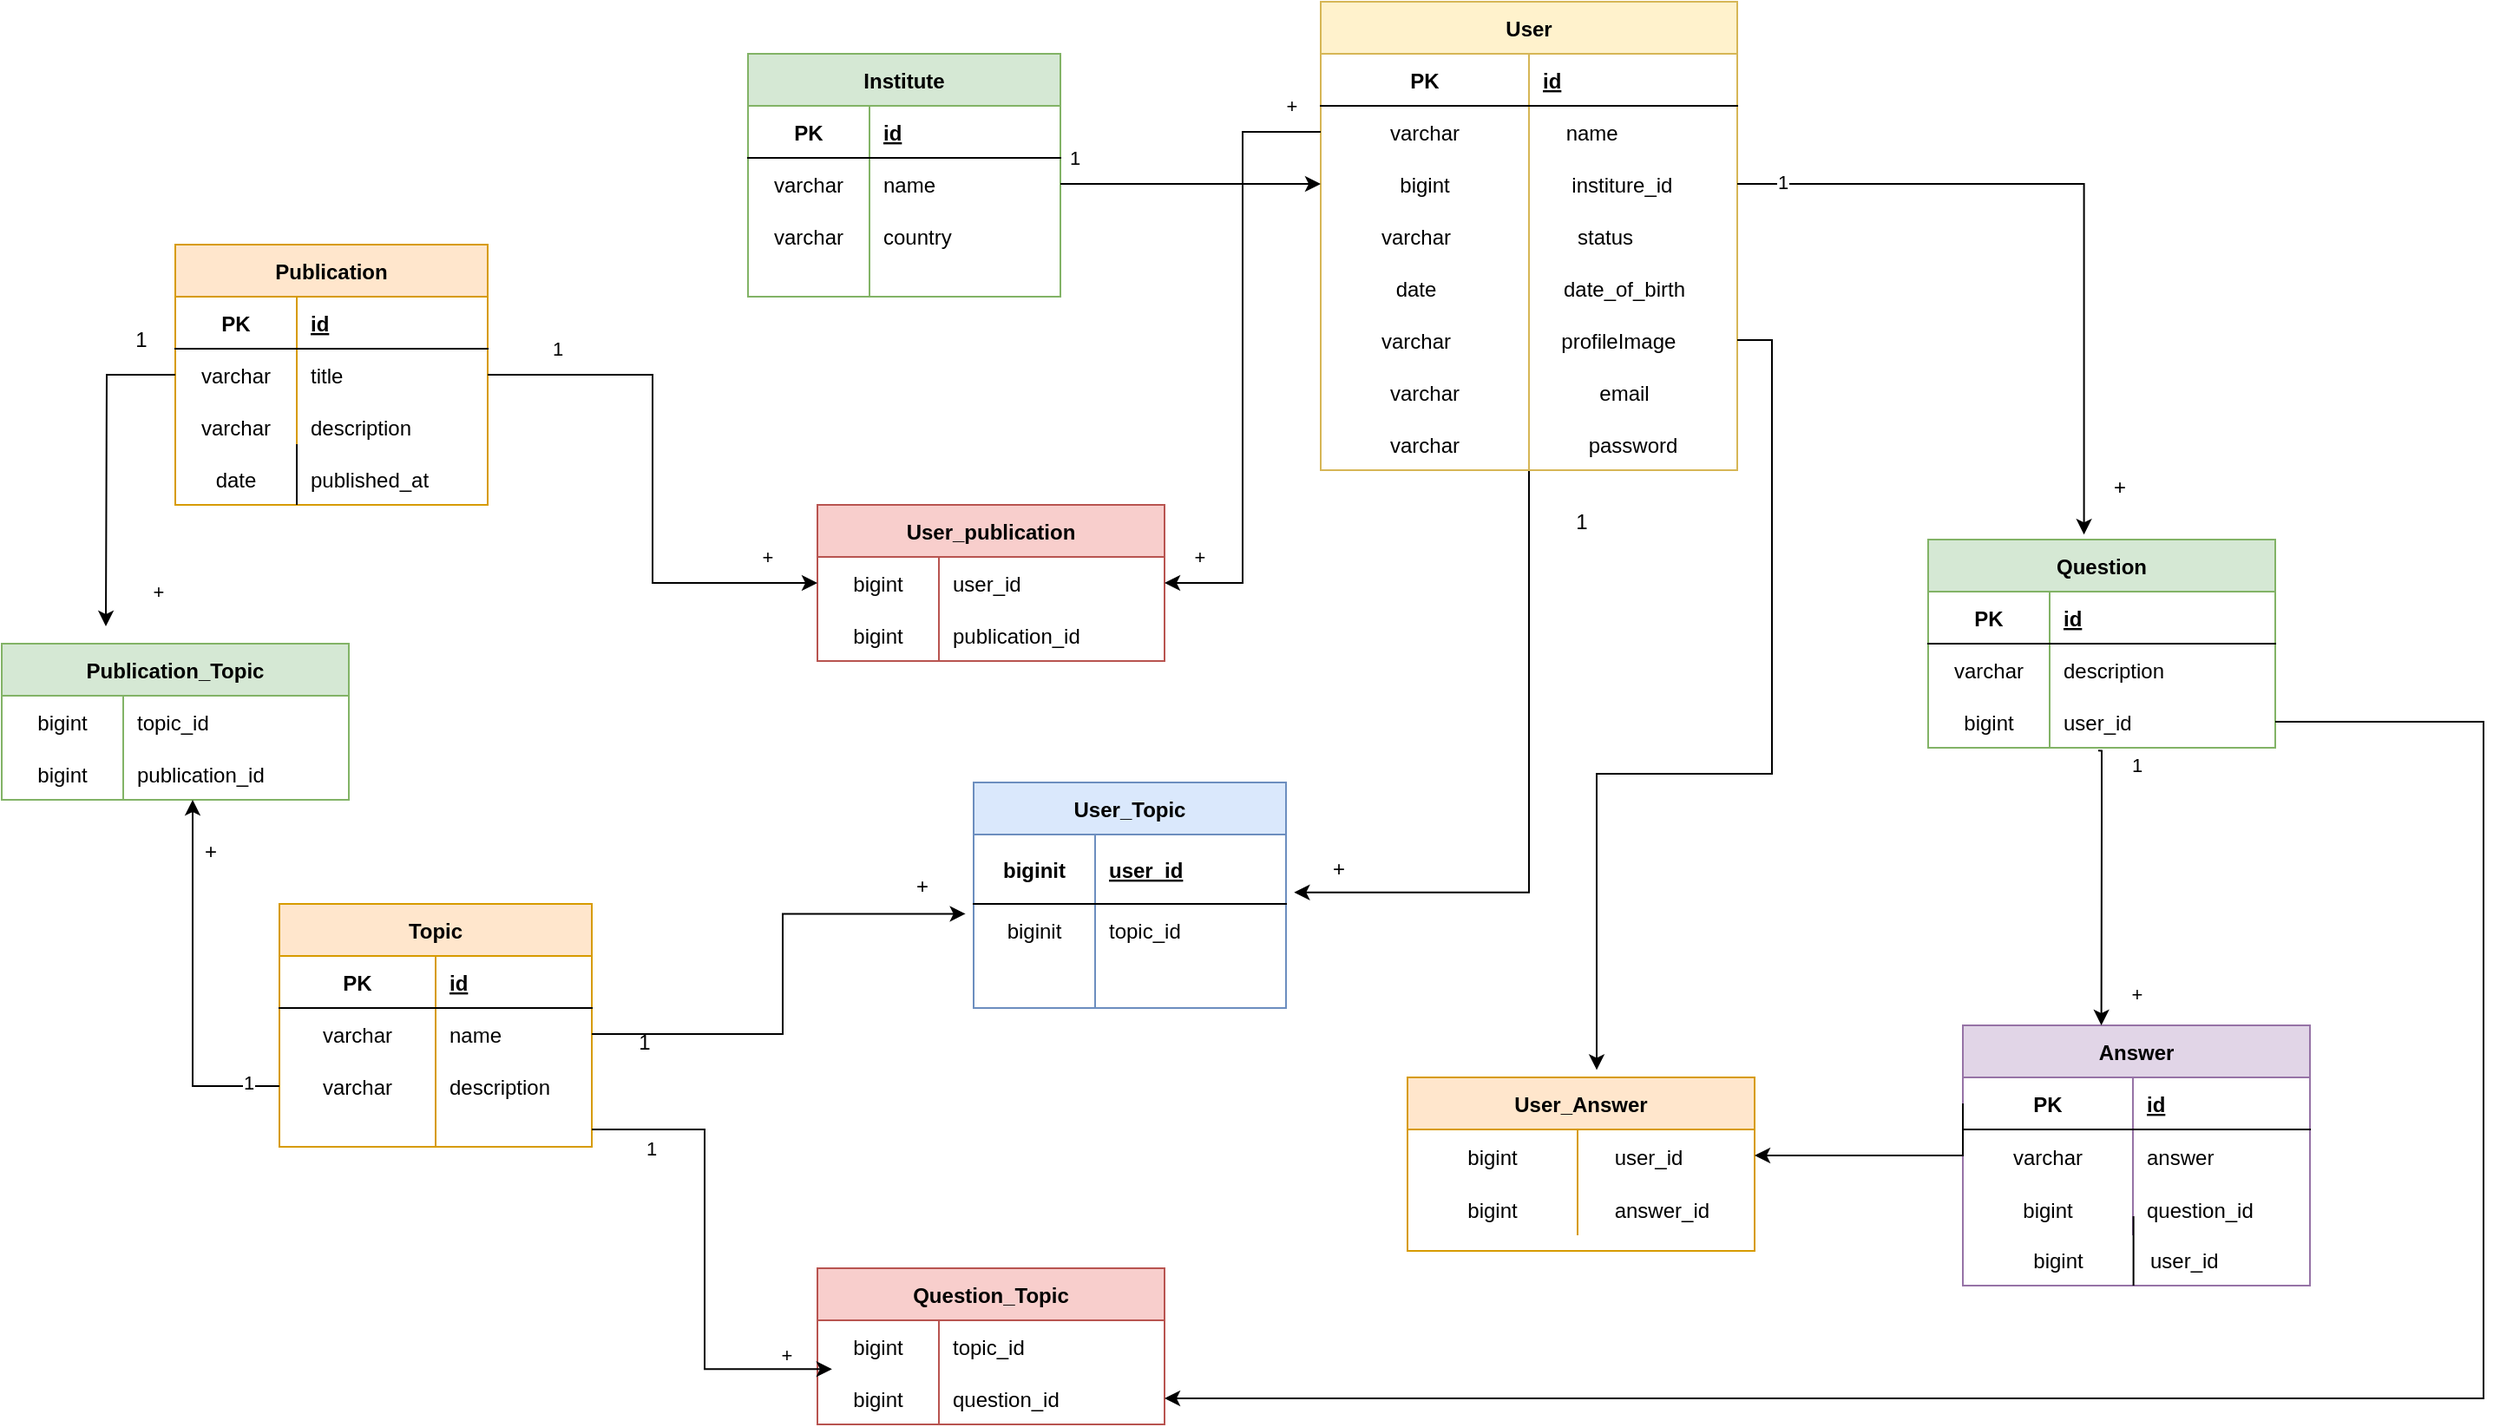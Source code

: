 <mxfile version="18.0.6" type="device"><diagram id="NTEDbijhVFuTEjHuNOdI" name="Page-1"><mxGraphModel dx="4611" dy="2208" grid="1" gridSize="10" guides="1" tooltips="1" connect="1" arrows="1" fold="1" page="1" pageScale="1" pageWidth="827" pageHeight="1169" math="0" shadow="0"><root><mxCell id="0"/><mxCell id="1" parent="0"/><mxCell id="lk_ZbCXiZOpK9rNxd8OQ-1" value="Institute" style="shape=table;startSize=30;container=1;collapsible=1;childLayout=tableLayout;fixedRows=1;rowLines=0;fontStyle=1;align=center;resizeLast=1;fillColor=#d5e8d4;strokeColor=#82b366;" parent="1" vertex="1"><mxGeometry x="94" y="142" width="180" height="140" as="geometry"/></mxCell><mxCell id="lk_ZbCXiZOpK9rNxd8OQ-2" value="" style="shape=tableRow;horizontal=0;startSize=0;swimlaneHead=0;swimlaneBody=0;fillColor=none;collapsible=0;dropTarget=0;points=[[0,0.5],[1,0.5]];portConstraint=eastwest;top=0;left=0;right=0;bottom=1;" parent="lk_ZbCXiZOpK9rNxd8OQ-1" vertex="1"><mxGeometry y="30" width="180" height="30" as="geometry"/></mxCell><mxCell id="lk_ZbCXiZOpK9rNxd8OQ-3" value="PK" style="shape=partialRectangle;connectable=0;fillColor=none;top=0;left=0;bottom=0;right=0;fontStyle=1;overflow=hidden;" parent="lk_ZbCXiZOpK9rNxd8OQ-2" vertex="1"><mxGeometry width="70" height="30" as="geometry"><mxRectangle width="70" height="30" as="alternateBounds"/></mxGeometry></mxCell><mxCell id="lk_ZbCXiZOpK9rNxd8OQ-4" value="id" style="shape=partialRectangle;connectable=0;fillColor=none;top=0;left=0;bottom=0;right=0;align=left;spacingLeft=6;fontStyle=5;overflow=hidden;" parent="lk_ZbCXiZOpK9rNxd8OQ-2" vertex="1"><mxGeometry x="70" width="110" height="30" as="geometry"><mxRectangle width="110" height="30" as="alternateBounds"/></mxGeometry></mxCell><mxCell id="lk_ZbCXiZOpK9rNxd8OQ-5" value="" style="shape=tableRow;horizontal=0;startSize=0;swimlaneHead=0;swimlaneBody=0;fillColor=none;collapsible=0;dropTarget=0;points=[[0,0.5],[1,0.5]];portConstraint=eastwest;top=0;left=0;right=0;bottom=0;" parent="lk_ZbCXiZOpK9rNxd8OQ-1" vertex="1"><mxGeometry y="60" width="180" height="30" as="geometry"/></mxCell><mxCell id="lk_ZbCXiZOpK9rNxd8OQ-6" value="varchar" style="shape=partialRectangle;connectable=0;fillColor=none;top=0;left=0;bottom=0;right=0;editable=1;overflow=hidden;" parent="lk_ZbCXiZOpK9rNxd8OQ-5" vertex="1"><mxGeometry width="70" height="30" as="geometry"><mxRectangle width="70" height="30" as="alternateBounds"/></mxGeometry></mxCell><mxCell id="lk_ZbCXiZOpK9rNxd8OQ-7" value="name    " style="shape=partialRectangle;connectable=0;fillColor=none;top=0;left=0;bottom=0;right=0;align=left;spacingLeft=6;overflow=hidden;" parent="lk_ZbCXiZOpK9rNxd8OQ-5" vertex="1"><mxGeometry x="70" width="110" height="30" as="geometry"><mxRectangle width="110" height="30" as="alternateBounds"/></mxGeometry></mxCell><mxCell id="lk_ZbCXiZOpK9rNxd8OQ-8" value="" style="shape=tableRow;horizontal=0;startSize=0;swimlaneHead=0;swimlaneBody=0;fillColor=none;collapsible=0;dropTarget=0;points=[[0,0.5],[1,0.5]];portConstraint=eastwest;top=0;left=0;right=0;bottom=0;" parent="lk_ZbCXiZOpK9rNxd8OQ-1" vertex="1"><mxGeometry y="90" width="180" height="30" as="geometry"/></mxCell><mxCell id="lk_ZbCXiZOpK9rNxd8OQ-9" value="varchar" style="shape=partialRectangle;connectable=0;fillColor=none;top=0;left=0;bottom=0;right=0;editable=1;overflow=hidden;" parent="lk_ZbCXiZOpK9rNxd8OQ-8" vertex="1"><mxGeometry width="70" height="30" as="geometry"><mxRectangle width="70" height="30" as="alternateBounds"/></mxGeometry></mxCell><mxCell id="lk_ZbCXiZOpK9rNxd8OQ-10" value="country" style="shape=partialRectangle;connectable=0;fillColor=none;top=0;left=0;bottom=0;right=0;align=left;spacingLeft=6;overflow=hidden;" parent="lk_ZbCXiZOpK9rNxd8OQ-8" vertex="1"><mxGeometry x="70" width="110" height="30" as="geometry"><mxRectangle width="110" height="30" as="alternateBounds"/></mxGeometry></mxCell><mxCell id="lk_ZbCXiZOpK9rNxd8OQ-11" value="" style="shape=tableRow;horizontal=0;startSize=0;swimlaneHead=0;swimlaneBody=0;fillColor=none;collapsible=0;dropTarget=0;points=[[0,0.5],[1,0.5]];portConstraint=eastwest;top=0;left=0;right=0;bottom=0;" parent="lk_ZbCXiZOpK9rNxd8OQ-1" vertex="1"><mxGeometry y="120" width="180" height="20" as="geometry"/></mxCell><mxCell id="lk_ZbCXiZOpK9rNxd8OQ-12" value="" style="shape=partialRectangle;connectable=0;fillColor=none;top=0;left=0;bottom=0;right=0;editable=1;overflow=hidden;" parent="lk_ZbCXiZOpK9rNxd8OQ-11" vertex="1"><mxGeometry width="70" height="20" as="geometry"><mxRectangle width="70" height="20" as="alternateBounds"/></mxGeometry></mxCell><mxCell id="lk_ZbCXiZOpK9rNxd8OQ-13" value="" style="shape=partialRectangle;connectable=0;fillColor=none;top=0;left=0;bottom=0;right=0;align=left;spacingLeft=6;overflow=hidden;" parent="lk_ZbCXiZOpK9rNxd8OQ-11" vertex="1"><mxGeometry x="70" width="110" height="20" as="geometry"><mxRectangle width="110" height="20" as="alternateBounds"/></mxGeometry></mxCell><mxCell id="lk_ZbCXiZOpK9rNxd8OQ-76" style="edgeStyle=orthogonalEdgeStyle;rounded=0;orthogonalLoop=1;jettySize=auto;html=1;exitX=0.5;exitY=1;exitDx=0;exitDy=0;entryX=1.026;entryY=0.834;entryDx=0;entryDy=0;entryPerimeter=0;" parent="1" source="lk_ZbCXiZOpK9rNxd8OQ-16" target="lk_ZbCXiZOpK9rNxd8OQ-62" edge="1"><mxGeometry relative="1" as="geometry"/></mxCell><mxCell id="lk_ZbCXiZOpK9rNxd8OQ-16" value="User" style="shape=table;startSize=30;container=1;collapsible=1;childLayout=tableLayout;fixedRows=1;rowLines=0;fontStyle=1;align=center;resizeLast=1;fillColor=#fff2cc;strokeColor=#d6b656;" parent="1" vertex="1"><mxGeometry x="424" y="112" width="240" height="270" as="geometry"/></mxCell><mxCell id="lk_ZbCXiZOpK9rNxd8OQ-17" value="" style="shape=tableRow;horizontal=0;startSize=0;swimlaneHead=0;swimlaneBody=0;fillColor=none;collapsible=0;dropTarget=0;points=[[0,0.5],[1,0.5]];portConstraint=eastwest;top=0;left=0;right=0;bottom=1;" parent="lk_ZbCXiZOpK9rNxd8OQ-16" vertex="1"><mxGeometry y="30" width="240" height="30" as="geometry"/></mxCell><mxCell id="lk_ZbCXiZOpK9rNxd8OQ-18" value="PK" style="shape=partialRectangle;connectable=0;fillColor=none;top=0;left=0;bottom=0;right=0;fontStyle=1;overflow=hidden;" parent="lk_ZbCXiZOpK9rNxd8OQ-17" vertex="1"><mxGeometry width="120" height="30" as="geometry"><mxRectangle width="120" height="30" as="alternateBounds"/></mxGeometry></mxCell><mxCell id="lk_ZbCXiZOpK9rNxd8OQ-19" value="id" style="shape=partialRectangle;connectable=0;fillColor=none;top=0;left=0;bottom=0;right=0;align=left;spacingLeft=6;fontStyle=5;overflow=hidden;" parent="lk_ZbCXiZOpK9rNxd8OQ-17" vertex="1"><mxGeometry x="120" width="120" height="30" as="geometry"><mxRectangle width="120" height="30" as="alternateBounds"/></mxGeometry></mxCell><mxCell id="lk_ZbCXiZOpK9rNxd8OQ-20" value="" style="shape=tableRow;horizontal=0;startSize=0;swimlaneHead=0;swimlaneBody=0;fillColor=none;collapsible=0;dropTarget=0;points=[[0,0.5],[1,0.5]];portConstraint=eastwest;top=0;left=0;right=0;bottom=0;" parent="lk_ZbCXiZOpK9rNxd8OQ-16" vertex="1"><mxGeometry y="60" width="240" height="30" as="geometry"/></mxCell><mxCell id="lk_ZbCXiZOpK9rNxd8OQ-21" value="varchar" style="shape=partialRectangle;connectable=0;fillColor=none;top=0;left=0;bottom=0;right=0;editable=1;overflow=hidden;" parent="lk_ZbCXiZOpK9rNxd8OQ-20" vertex="1"><mxGeometry width="120" height="30" as="geometry"><mxRectangle width="120" height="30" as="alternateBounds"/></mxGeometry></mxCell><mxCell id="lk_ZbCXiZOpK9rNxd8OQ-22" value="    name    " style="shape=partialRectangle;connectable=0;fillColor=none;top=0;left=0;bottom=0;right=0;align=left;spacingLeft=6;overflow=hidden;" parent="lk_ZbCXiZOpK9rNxd8OQ-20" vertex="1"><mxGeometry x="120" width="120" height="30" as="geometry"><mxRectangle width="120" height="30" as="alternateBounds"/></mxGeometry></mxCell><mxCell id="lk_ZbCXiZOpK9rNxd8OQ-23" value="" style="shape=tableRow;horizontal=0;startSize=0;swimlaneHead=0;swimlaneBody=0;fillColor=none;collapsible=0;dropTarget=0;points=[[0,0.5],[1,0.5]];portConstraint=eastwest;top=0;left=0;right=0;bottom=0;" parent="lk_ZbCXiZOpK9rNxd8OQ-16" vertex="1"><mxGeometry y="90" width="240" height="30" as="geometry"/></mxCell><mxCell id="lk_ZbCXiZOpK9rNxd8OQ-24" value="bigint" style="shape=partialRectangle;connectable=0;fillColor=none;top=0;left=0;bottom=0;right=0;editable=1;overflow=hidden;" parent="lk_ZbCXiZOpK9rNxd8OQ-23" vertex="1"><mxGeometry width="120" height="30" as="geometry"><mxRectangle width="120" height="30" as="alternateBounds"/></mxGeometry></mxCell><mxCell id="lk_ZbCXiZOpK9rNxd8OQ-25" value="     institure_id" style="shape=partialRectangle;connectable=0;fillColor=none;top=0;left=0;bottom=0;right=0;align=left;spacingLeft=6;overflow=hidden;" parent="lk_ZbCXiZOpK9rNxd8OQ-23" vertex="1"><mxGeometry x="120" width="120" height="30" as="geometry"><mxRectangle width="120" height="30" as="alternateBounds"/></mxGeometry></mxCell><mxCell id="lk_ZbCXiZOpK9rNxd8OQ-26" value="" style="shape=tableRow;horizontal=0;startSize=0;swimlaneHead=0;swimlaneBody=0;fillColor=none;collapsible=0;dropTarget=0;points=[[0,0.5],[1,0.5]];portConstraint=eastwest;top=0;left=0;right=0;bottom=0;" parent="lk_ZbCXiZOpK9rNxd8OQ-16" vertex="1"><mxGeometry y="120" width="240" height="150" as="geometry"/></mxCell><mxCell id="lk_ZbCXiZOpK9rNxd8OQ-27" value="" style="shape=partialRectangle;connectable=0;fillColor=none;top=0;left=0;bottom=0;right=0;editable=1;overflow=hidden;" parent="lk_ZbCXiZOpK9rNxd8OQ-26" vertex="1"><mxGeometry width="120" height="150" as="geometry"><mxRectangle width="120" height="150" as="alternateBounds"/></mxGeometry></mxCell><mxCell id="lk_ZbCXiZOpK9rNxd8OQ-28" value="" style="shape=partialRectangle;connectable=0;fillColor=none;top=0;left=0;bottom=0;right=0;align=left;spacingLeft=6;overflow=hidden;" parent="lk_ZbCXiZOpK9rNxd8OQ-26" vertex="1"><mxGeometry x="120" width="120" height="150" as="geometry"><mxRectangle width="120" height="150" as="alternateBounds"/></mxGeometry></mxCell><mxCell id="lk_ZbCXiZOpK9rNxd8OQ-42" value="Topic" style="shape=table;startSize=30;container=1;collapsible=1;childLayout=tableLayout;fixedRows=1;rowLines=0;fontStyle=1;align=center;resizeLast=1;fillColor=#ffe6cc;strokeColor=#d79b00;" parent="1" vertex="1"><mxGeometry x="-176" y="632" width="180" height="140" as="geometry"/></mxCell><mxCell id="lk_ZbCXiZOpK9rNxd8OQ-43" value="" style="shape=tableRow;horizontal=0;startSize=0;swimlaneHead=0;swimlaneBody=0;fillColor=none;collapsible=0;dropTarget=0;points=[[0,0.5],[1,0.5]];portConstraint=eastwest;top=0;left=0;right=0;bottom=1;" parent="lk_ZbCXiZOpK9rNxd8OQ-42" vertex="1"><mxGeometry y="30" width="180" height="30" as="geometry"/></mxCell><mxCell id="lk_ZbCXiZOpK9rNxd8OQ-44" value="PK" style="shape=partialRectangle;connectable=0;fillColor=none;top=0;left=0;bottom=0;right=0;fontStyle=1;overflow=hidden;" parent="lk_ZbCXiZOpK9rNxd8OQ-43" vertex="1"><mxGeometry width="90" height="30" as="geometry"><mxRectangle width="90" height="30" as="alternateBounds"/></mxGeometry></mxCell><mxCell id="lk_ZbCXiZOpK9rNxd8OQ-45" value="id" style="shape=partialRectangle;connectable=0;fillColor=none;top=0;left=0;bottom=0;right=0;align=left;spacingLeft=6;fontStyle=5;overflow=hidden;" parent="lk_ZbCXiZOpK9rNxd8OQ-43" vertex="1"><mxGeometry x="90" width="90" height="30" as="geometry"><mxRectangle width="90" height="30" as="alternateBounds"/></mxGeometry></mxCell><mxCell id="lk_ZbCXiZOpK9rNxd8OQ-46" value="" style="shape=tableRow;horizontal=0;startSize=0;swimlaneHead=0;swimlaneBody=0;fillColor=none;collapsible=0;dropTarget=0;points=[[0,0.5],[1,0.5]];portConstraint=eastwest;top=0;left=0;right=0;bottom=0;" parent="lk_ZbCXiZOpK9rNxd8OQ-42" vertex="1"><mxGeometry y="60" width="180" height="30" as="geometry"/></mxCell><mxCell id="lk_ZbCXiZOpK9rNxd8OQ-47" value="varchar" style="shape=partialRectangle;connectable=0;fillColor=none;top=0;left=0;bottom=0;right=0;editable=1;overflow=hidden;" parent="lk_ZbCXiZOpK9rNxd8OQ-46" vertex="1"><mxGeometry width="90" height="30" as="geometry"><mxRectangle width="90" height="30" as="alternateBounds"/></mxGeometry></mxCell><mxCell id="lk_ZbCXiZOpK9rNxd8OQ-48" value="name    " style="shape=partialRectangle;connectable=0;fillColor=none;top=0;left=0;bottom=0;right=0;align=left;spacingLeft=6;overflow=hidden;" parent="lk_ZbCXiZOpK9rNxd8OQ-46" vertex="1"><mxGeometry x="90" width="90" height="30" as="geometry"><mxRectangle width="90" height="30" as="alternateBounds"/></mxGeometry></mxCell><mxCell id="lk_ZbCXiZOpK9rNxd8OQ-49" value="" style="shape=tableRow;horizontal=0;startSize=0;swimlaneHead=0;swimlaneBody=0;fillColor=none;collapsible=0;dropTarget=0;points=[[0,0.5],[1,0.5]];portConstraint=eastwest;top=0;left=0;right=0;bottom=0;" parent="lk_ZbCXiZOpK9rNxd8OQ-42" vertex="1"><mxGeometry y="90" width="180" height="30" as="geometry"/></mxCell><mxCell id="lk_ZbCXiZOpK9rNxd8OQ-50" value="varchar" style="shape=partialRectangle;connectable=0;fillColor=none;top=0;left=0;bottom=0;right=0;editable=1;overflow=hidden;" parent="lk_ZbCXiZOpK9rNxd8OQ-49" vertex="1"><mxGeometry width="90" height="30" as="geometry"><mxRectangle width="90" height="30" as="alternateBounds"/></mxGeometry></mxCell><mxCell id="lk_ZbCXiZOpK9rNxd8OQ-51" value="description" style="shape=partialRectangle;connectable=0;fillColor=none;top=0;left=0;bottom=0;right=0;align=left;spacingLeft=6;overflow=hidden;" parent="lk_ZbCXiZOpK9rNxd8OQ-49" vertex="1"><mxGeometry x="90" width="90" height="30" as="geometry"><mxRectangle width="90" height="30" as="alternateBounds"/></mxGeometry></mxCell><mxCell id="lk_ZbCXiZOpK9rNxd8OQ-52" value="" style="shape=tableRow;horizontal=0;startSize=0;swimlaneHead=0;swimlaneBody=0;fillColor=none;collapsible=0;dropTarget=0;points=[[0,0.5],[1,0.5]];portConstraint=eastwest;top=0;left=0;right=0;bottom=0;" parent="lk_ZbCXiZOpK9rNxd8OQ-42" vertex="1"><mxGeometry y="120" width="180" height="20" as="geometry"/></mxCell><mxCell id="lk_ZbCXiZOpK9rNxd8OQ-53" value="" style="shape=partialRectangle;connectable=0;fillColor=none;top=0;left=0;bottom=0;right=0;editable=1;overflow=hidden;" parent="lk_ZbCXiZOpK9rNxd8OQ-52" vertex="1"><mxGeometry width="90" height="20" as="geometry"><mxRectangle width="90" height="20" as="alternateBounds"/></mxGeometry></mxCell><mxCell id="lk_ZbCXiZOpK9rNxd8OQ-54" value="" style="shape=partialRectangle;connectable=0;fillColor=none;top=0;left=0;bottom=0;right=0;align=left;spacingLeft=6;overflow=hidden;" parent="lk_ZbCXiZOpK9rNxd8OQ-52" vertex="1"><mxGeometry x="90" width="90" height="20" as="geometry"><mxRectangle width="90" height="20" as="alternateBounds"/></mxGeometry></mxCell><mxCell id="lk_ZbCXiZOpK9rNxd8OQ-56" value="status" style="shape=partialRectangle;connectable=0;fillColor=none;top=0;left=0;bottom=0;right=0;align=left;spacingLeft=6;overflow=hidden;" parent="1" vertex="1"><mxGeometry x="564" y="232" width="70" height="30" as="geometry"><mxRectangle width="140" height="30" as="alternateBounds"/></mxGeometry></mxCell><mxCell id="lk_ZbCXiZOpK9rNxd8OQ-57" style="edgeStyle=orthogonalEdgeStyle;rounded=0;orthogonalLoop=1;jettySize=auto;html=1;exitX=1;exitY=0.5;exitDx=0;exitDy=0;entryX=0;entryY=0.5;entryDx=0;entryDy=0;" parent="1" source="lk_ZbCXiZOpK9rNxd8OQ-5" target="lk_ZbCXiZOpK9rNxd8OQ-23" edge="1"><mxGeometry relative="1" as="geometry"/></mxCell><mxCell id="lk_ZbCXiZOpK9rNxd8OQ-59" value="1" style="edgeLabel;html=1;align=center;verticalAlign=middle;resizable=0;points=[];" parent="lk_ZbCXiZOpK9rNxd8OQ-57" vertex="1" connectable="0"><mxGeometry x="-0.896" relative="1" as="geometry"><mxPoint y="-15" as="offset"/></mxGeometry></mxCell><mxCell id="lk_ZbCXiZOpK9rNxd8OQ-60" value="+" style="edgeLabel;html=1;align=center;verticalAlign=middle;resizable=0;points=[];" parent="lk_ZbCXiZOpK9rNxd8OQ-57" vertex="1" connectable="0"><mxGeometry x="0.767" relative="1" as="geometry"><mxPoint y="-45" as="offset"/></mxGeometry></mxCell><mxCell id="lk_ZbCXiZOpK9rNxd8OQ-61" value="User_Topic" style="shape=table;startSize=30;container=1;collapsible=1;childLayout=tableLayout;fixedRows=1;rowLines=0;fontStyle=1;align=center;resizeLast=1;fillColor=#dae8fc;strokeColor=#6c8ebf;" parent="1" vertex="1"><mxGeometry x="224" y="562" width="180" height="130" as="geometry"/></mxCell><mxCell id="lk_ZbCXiZOpK9rNxd8OQ-62" value="" style="shape=tableRow;horizontal=0;startSize=0;swimlaneHead=0;swimlaneBody=0;fillColor=none;collapsible=0;dropTarget=0;points=[[0,0.5],[1,0.5]];portConstraint=eastwest;top=0;left=0;right=0;bottom=1;" parent="lk_ZbCXiZOpK9rNxd8OQ-61" vertex="1"><mxGeometry y="30" width="180" height="40" as="geometry"/></mxCell><mxCell id="lk_ZbCXiZOpK9rNxd8OQ-63" value="biginit" style="shape=partialRectangle;connectable=0;fillColor=none;top=0;left=0;bottom=0;right=0;fontStyle=1;overflow=hidden;" parent="lk_ZbCXiZOpK9rNxd8OQ-62" vertex="1"><mxGeometry width="70" height="40" as="geometry"><mxRectangle width="70" height="40" as="alternateBounds"/></mxGeometry></mxCell><mxCell id="lk_ZbCXiZOpK9rNxd8OQ-64" value="user_id" style="shape=partialRectangle;connectable=0;fillColor=none;top=0;left=0;bottom=0;right=0;align=left;spacingLeft=6;fontStyle=5;overflow=hidden;" parent="lk_ZbCXiZOpK9rNxd8OQ-62" vertex="1"><mxGeometry x="70" width="110" height="40" as="geometry"><mxRectangle width="110" height="40" as="alternateBounds"/></mxGeometry></mxCell><mxCell id="lk_ZbCXiZOpK9rNxd8OQ-65" value="" style="shape=tableRow;horizontal=0;startSize=0;swimlaneHead=0;swimlaneBody=0;fillColor=none;collapsible=0;dropTarget=0;points=[[0,0.5],[1,0.5]];portConstraint=eastwest;top=0;left=0;right=0;bottom=0;" parent="lk_ZbCXiZOpK9rNxd8OQ-61" vertex="1"><mxGeometry y="70" width="180" height="30" as="geometry"/></mxCell><mxCell id="lk_ZbCXiZOpK9rNxd8OQ-66" value="biginit" style="shape=partialRectangle;connectable=0;fillColor=none;top=0;left=0;bottom=0;right=0;editable=1;overflow=hidden;" parent="lk_ZbCXiZOpK9rNxd8OQ-65" vertex="1"><mxGeometry width="70" height="30" as="geometry"><mxRectangle width="70" height="30" as="alternateBounds"/></mxGeometry></mxCell><mxCell id="lk_ZbCXiZOpK9rNxd8OQ-67" value="topic_id" style="shape=partialRectangle;connectable=0;fillColor=none;top=0;left=0;bottom=0;right=0;align=left;spacingLeft=6;overflow=hidden;" parent="lk_ZbCXiZOpK9rNxd8OQ-65" vertex="1"><mxGeometry x="70" width="110" height="30" as="geometry"><mxRectangle width="110" height="30" as="alternateBounds"/></mxGeometry></mxCell><mxCell id="lk_ZbCXiZOpK9rNxd8OQ-68" value="" style="shape=tableRow;horizontal=0;startSize=0;swimlaneHead=0;swimlaneBody=0;fillColor=none;collapsible=0;dropTarget=0;points=[[0,0.5],[1,0.5]];portConstraint=eastwest;top=0;left=0;right=0;bottom=0;" parent="lk_ZbCXiZOpK9rNxd8OQ-61" vertex="1"><mxGeometry y="100" width="180" height="30" as="geometry"/></mxCell><mxCell id="lk_ZbCXiZOpK9rNxd8OQ-69" value="" style="shape=partialRectangle;connectable=0;fillColor=none;top=0;left=0;bottom=0;right=0;editable=1;overflow=hidden;" parent="lk_ZbCXiZOpK9rNxd8OQ-68" vertex="1"><mxGeometry width="70" height="30" as="geometry"><mxRectangle width="70" height="30" as="alternateBounds"/></mxGeometry></mxCell><mxCell id="lk_ZbCXiZOpK9rNxd8OQ-70" value="" style="shape=partialRectangle;connectable=0;fillColor=none;top=0;left=0;bottom=0;right=0;align=left;spacingLeft=6;overflow=hidden;" parent="lk_ZbCXiZOpK9rNxd8OQ-68" vertex="1"><mxGeometry x="70" width="110" height="30" as="geometry"><mxRectangle width="110" height="30" as="alternateBounds"/></mxGeometry></mxCell><mxCell id="lk_ZbCXiZOpK9rNxd8OQ-79" style="edgeStyle=orthogonalEdgeStyle;rounded=0;orthogonalLoop=1;jettySize=auto;html=1;exitX=1;exitY=0.5;exitDx=0;exitDy=0;entryX=-0.026;entryY=0.191;entryDx=0;entryDy=0;entryPerimeter=0;" parent="1" source="lk_ZbCXiZOpK9rNxd8OQ-46" target="lk_ZbCXiZOpK9rNxd8OQ-65" edge="1"><mxGeometry relative="1" as="geometry"/></mxCell><mxCell id="lk_ZbCXiZOpK9rNxd8OQ-81" value="varchar" style="shape=partialRectangle;connectable=0;fillColor=none;top=0;left=0;bottom=0;right=0;editable=1;overflow=hidden;" parent="1" vertex="1"><mxGeometry x="424" y="232" width="110" height="30" as="geometry"><mxRectangle width="110" height="30" as="alternateBounds"/></mxGeometry></mxCell><mxCell id="lk_ZbCXiZOpK9rNxd8OQ-83" value="date" style="shape=partialRectangle;connectable=0;fillColor=none;top=0;left=0;bottom=0;right=0;editable=1;overflow=hidden;" parent="1" vertex="1"><mxGeometry x="424" y="262" width="110" height="30" as="geometry"><mxRectangle width="110" height="30" as="alternateBounds"/></mxGeometry></mxCell><mxCell id="lk_ZbCXiZOpK9rNxd8OQ-84" value="date_of_birth" style="shape=partialRectangle;connectable=0;fillColor=none;top=0;left=0;bottom=0;right=0;editable=1;overflow=hidden;" parent="1" vertex="1"><mxGeometry x="544" y="262" width="110" height="30" as="geometry"><mxRectangle width="110" height="30" as="alternateBounds"/></mxGeometry></mxCell><mxCell id="lk_ZbCXiZOpK9rNxd8OQ-85" value="varchar" style="shape=partialRectangle;connectable=0;fillColor=none;top=0;left=0;bottom=0;right=0;editable=1;overflow=hidden;" parent="1" vertex="1"><mxGeometry x="424" y="292" width="110" height="30" as="geometry"><mxRectangle width="110" height="30" as="alternateBounds"/></mxGeometry></mxCell><mxCell id="lk_ZbCXiZOpK9rNxd8OQ-86" value="    profileImage" style="shape=partialRectangle;connectable=0;fillColor=none;top=0;left=0;bottom=0;right=0;editable=1;overflow=hidden;" parent="1" vertex="1"><mxGeometry x="534" y="292" width="110" height="30" as="geometry"><mxRectangle width="110" height="30" as="alternateBounds"/></mxGeometry></mxCell><mxCell id="lk_ZbCXiZOpK9rNxd8OQ-87" value="varchar" style="shape=partialRectangle;connectable=0;fillColor=none;top=0;left=0;bottom=0;right=0;editable=1;overflow=hidden;" parent="1" vertex="1"><mxGeometry x="424" y="322" width="120" height="30" as="geometry"><mxRectangle width="110" height="30" as="alternateBounds"/></mxGeometry></mxCell><mxCell id="lk_ZbCXiZOpK9rNxd8OQ-88" value="email" style="shape=partialRectangle;connectable=0;fillColor=none;top=0;left=0;bottom=0;right=0;editable=1;overflow=hidden;" parent="1" vertex="1"><mxGeometry x="539" y="322" width="120" height="30" as="geometry"><mxRectangle width="110" height="30" as="alternateBounds"/></mxGeometry></mxCell><mxCell id="lk_ZbCXiZOpK9rNxd8OQ-89" value="varchar" style="shape=partialRectangle;connectable=0;fillColor=none;top=0;left=0;bottom=0;right=0;editable=1;overflow=hidden;" parent="1" vertex="1"><mxGeometry x="424" y="352" width="120" height="30" as="geometry"><mxRectangle width="110" height="30" as="alternateBounds"/></mxGeometry></mxCell><mxCell id="lk_ZbCXiZOpK9rNxd8OQ-90" value="password" style="shape=partialRectangle;connectable=0;fillColor=none;top=0;left=0;bottom=0;right=0;editable=1;overflow=hidden;" parent="1" vertex="1"><mxGeometry x="544" y="352" width="120" height="30" as="geometry"><mxRectangle width="110" height="30" as="alternateBounds"/></mxGeometry></mxCell><mxCell id="lk_ZbCXiZOpK9rNxd8OQ-91" value="Question" style="shape=table;startSize=30;container=1;collapsible=1;childLayout=tableLayout;fixedRows=1;rowLines=0;fontStyle=1;align=center;resizeLast=1;fillColor=#d5e8d4;strokeColor=#82b366;" parent="1" vertex="1"><mxGeometry x="774" y="422" width="200" height="120" as="geometry"/></mxCell><mxCell id="lk_ZbCXiZOpK9rNxd8OQ-92" value="" style="shape=tableRow;horizontal=0;startSize=0;swimlaneHead=0;swimlaneBody=0;fillColor=none;collapsible=0;dropTarget=0;points=[[0,0.5],[1,0.5]];portConstraint=eastwest;top=0;left=0;right=0;bottom=1;" parent="lk_ZbCXiZOpK9rNxd8OQ-91" vertex="1"><mxGeometry y="30" width="200" height="30" as="geometry"/></mxCell><mxCell id="lk_ZbCXiZOpK9rNxd8OQ-93" value="PK" style="shape=partialRectangle;connectable=0;fillColor=none;top=0;left=0;bottom=0;right=0;fontStyle=1;overflow=hidden;" parent="lk_ZbCXiZOpK9rNxd8OQ-92" vertex="1"><mxGeometry width="70" height="30" as="geometry"><mxRectangle width="70" height="30" as="alternateBounds"/></mxGeometry></mxCell><mxCell id="lk_ZbCXiZOpK9rNxd8OQ-94" value="id" style="shape=partialRectangle;connectable=0;fillColor=none;top=0;left=0;bottom=0;right=0;align=left;spacingLeft=6;fontStyle=5;overflow=hidden;" parent="lk_ZbCXiZOpK9rNxd8OQ-92" vertex="1"><mxGeometry x="70" width="130" height="30" as="geometry"><mxRectangle width="130" height="30" as="alternateBounds"/></mxGeometry></mxCell><mxCell id="lk_ZbCXiZOpK9rNxd8OQ-95" value="" style="shape=tableRow;horizontal=0;startSize=0;swimlaneHead=0;swimlaneBody=0;fillColor=none;collapsible=0;dropTarget=0;points=[[0,0.5],[1,0.5]];portConstraint=eastwest;top=0;left=0;right=0;bottom=0;" parent="lk_ZbCXiZOpK9rNxd8OQ-91" vertex="1"><mxGeometry y="60" width="200" height="30" as="geometry"/></mxCell><mxCell id="lk_ZbCXiZOpK9rNxd8OQ-96" value="varchar" style="shape=partialRectangle;connectable=0;fillColor=none;top=0;left=0;bottom=0;right=0;editable=1;overflow=hidden;" parent="lk_ZbCXiZOpK9rNxd8OQ-95" vertex="1"><mxGeometry width="70" height="30" as="geometry"><mxRectangle width="70" height="30" as="alternateBounds"/></mxGeometry></mxCell><mxCell id="lk_ZbCXiZOpK9rNxd8OQ-97" value="description" style="shape=partialRectangle;connectable=0;fillColor=none;top=0;left=0;bottom=0;right=0;align=left;spacingLeft=6;overflow=hidden;" parent="lk_ZbCXiZOpK9rNxd8OQ-95" vertex="1"><mxGeometry x="70" width="130" height="30" as="geometry"><mxRectangle width="130" height="30" as="alternateBounds"/></mxGeometry></mxCell><mxCell id="lk_ZbCXiZOpK9rNxd8OQ-98" value="" style="shape=tableRow;horizontal=0;startSize=0;swimlaneHead=0;swimlaneBody=0;fillColor=none;collapsible=0;dropTarget=0;points=[[0,0.5],[1,0.5]];portConstraint=eastwest;top=0;left=0;right=0;bottom=0;" parent="lk_ZbCXiZOpK9rNxd8OQ-91" vertex="1"><mxGeometry y="90" width="200" height="30" as="geometry"/></mxCell><mxCell id="lk_ZbCXiZOpK9rNxd8OQ-99" value="bigint" style="shape=partialRectangle;connectable=0;fillColor=none;top=0;left=0;bottom=0;right=0;editable=1;overflow=hidden;" parent="lk_ZbCXiZOpK9rNxd8OQ-98" vertex="1"><mxGeometry width="70" height="30" as="geometry"><mxRectangle width="70" height="30" as="alternateBounds"/></mxGeometry></mxCell><mxCell id="lk_ZbCXiZOpK9rNxd8OQ-100" value="user_id" style="shape=partialRectangle;connectable=0;fillColor=none;top=0;left=0;bottom=0;right=0;align=left;spacingLeft=6;overflow=hidden;" parent="lk_ZbCXiZOpK9rNxd8OQ-98" vertex="1"><mxGeometry x="70" width="130" height="30" as="geometry"><mxRectangle width="130" height="30" as="alternateBounds"/></mxGeometry></mxCell><mxCell id="lk_ZbCXiZOpK9rNxd8OQ-104" value="Publication" style="shape=table;startSize=30;container=1;collapsible=1;childLayout=tableLayout;fixedRows=1;rowLines=0;fontStyle=1;align=center;resizeLast=1;fillColor=#ffe6cc;strokeColor=#d79b00;" parent="1" vertex="1"><mxGeometry x="-236" y="252" width="180" height="150" as="geometry"/></mxCell><mxCell id="lk_ZbCXiZOpK9rNxd8OQ-105" value="" style="shape=tableRow;horizontal=0;startSize=0;swimlaneHead=0;swimlaneBody=0;fillColor=none;collapsible=0;dropTarget=0;points=[[0,0.5],[1,0.5]];portConstraint=eastwest;top=0;left=0;right=0;bottom=1;" parent="lk_ZbCXiZOpK9rNxd8OQ-104" vertex="1"><mxGeometry y="30" width="180" height="30" as="geometry"/></mxCell><mxCell id="lk_ZbCXiZOpK9rNxd8OQ-106" value="PK" style="shape=partialRectangle;connectable=0;fillColor=none;top=0;left=0;bottom=0;right=0;fontStyle=1;overflow=hidden;" parent="lk_ZbCXiZOpK9rNxd8OQ-105" vertex="1"><mxGeometry width="70" height="30" as="geometry"><mxRectangle width="70" height="30" as="alternateBounds"/></mxGeometry></mxCell><mxCell id="lk_ZbCXiZOpK9rNxd8OQ-107" value="id" style="shape=partialRectangle;connectable=0;fillColor=none;top=0;left=0;bottom=0;right=0;align=left;spacingLeft=6;fontStyle=5;overflow=hidden;" parent="lk_ZbCXiZOpK9rNxd8OQ-105" vertex="1"><mxGeometry x="70" width="110" height="30" as="geometry"><mxRectangle width="110" height="30" as="alternateBounds"/></mxGeometry></mxCell><mxCell id="lk_ZbCXiZOpK9rNxd8OQ-108" value="" style="shape=tableRow;horizontal=0;startSize=0;swimlaneHead=0;swimlaneBody=0;fillColor=none;collapsible=0;dropTarget=0;points=[[0,0.5],[1,0.5]];portConstraint=eastwest;top=0;left=0;right=0;bottom=0;" parent="lk_ZbCXiZOpK9rNxd8OQ-104" vertex="1"><mxGeometry y="60" width="180" height="30" as="geometry"/></mxCell><mxCell id="lk_ZbCXiZOpK9rNxd8OQ-109" value="varchar" style="shape=partialRectangle;connectable=0;fillColor=none;top=0;left=0;bottom=0;right=0;editable=1;overflow=hidden;" parent="lk_ZbCXiZOpK9rNxd8OQ-108" vertex="1"><mxGeometry width="70" height="30" as="geometry"><mxRectangle width="70" height="30" as="alternateBounds"/></mxGeometry></mxCell><mxCell id="lk_ZbCXiZOpK9rNxd8OQ-110" value="title" style="shape=partialRectangle;connectable=0;fillColor=none;top=0;left=0;bottom=0;right=0;align=left;spacingLeft=6;overflow=hidden;" parent="lk_ZbCXiZOpK9rNxd8OQ-108" vertex="1"><mxGeometry x="70" width="110" height="30" as="geometry"><mxRectangle width="110" height="30" as="alternateBounds"/></mxGeometry></mxCell><mxCell id="lk_ZbCXiZOpK9rNxd8OQ-111" value="" style="shape=tableRow;horizontal=0;startSize=0;swimlaneHead=0;swimlaneBody=0;fillColor=none;collapsible=0;dropTarget=0;points=[[0,0.5],[1,0.5]];portConstraint=eastwest;top=0;left=0;right=0;bottom=0;" parent="lk_ZbCXiZOpK9rNxd8OQ-104" vertex="1"><mxGeometry y="90" width="180" height="30" as="geometry"/></mxCell><mxCell id="lk_ZbCXiZOpK9rNxd8OQ-112" value="varchar" style="shape=partialRectangle;connectable=0;fillColor=none;top=0;left=0;bottom=0;right=0;editable=1;overflow=hidden;" parent="lk_ZbCXiZOpK9rNxd8OQ-111" vertex="1"><mxGeometry width="70" height="30" as="geometry"><mxRectangle width="70" height="30" as="alternateBounds"/></mxGeometry></mxCell><mxCell id="lk_ZbCXiZOpK9rNxd8OQ-113" value="description" style="shape=partialRectangle;connectable=0;fillColor=none;top=0;left=0;bottom=0;right=0;align=left;spacingLeft=6;overflow=hidden;" parent="lk_ZbCXiZOpK9rNxd8OQ-111" vertex="1"><mxGeometry x="70" width="110" height="30" as="geometry"><mxRectangle width="110" height="30" as="alternateBounds"/></mxGeometry></mxCell><mxCell id="lk_ZbCXiZOpK9rNxd8OQ-146" value="Answer" style="shape=table;startSize=30;container=1;collapsible=1;childLayout=tableLayout;fixedRows=1;rowLines=0;fontStyle=1;align=center;resizeLast=1;fillColor=#e1d5e7;strokeColor=#9673a6;" parent="1" vertex="1"><mxGeometry x="794" y="702" width="200" height="150" as="geometry"><mxRectangle x="720" y="740" width="80" height="30" as="alternateBounds"/></mxGeometry></mxCell><mxCell id="lk_ZbCXiZOpK9rNxd8OQ-147" value="" style="shape=tableRow;horizontal=0;startSize=0;swimlaneHead=0;swimlaneBody=0;fillColor=none;collapsible=0;dropTarget=0;points=[[0,0.5],[1,0.5]];portConstraint=eastwest;top=0;left=0;right=0;bottom=1;" parent="lk_ZbCXiZOpK9rNxd8OQ-146" vertex="1"><mxGeometry y="30" width="200" height="30" as="geometry"/></mxCell><mxCell id="lk_ZbCXiZOpK9rNxd8OQ-148" value="PK" style="shape=partialRectangle;connectable=0;fillColor=none;top=0;left=0;bottom=0;right=0;fontStyle=1;overflow=hidden;" parent="lk_ZbCXiZOpK9rNxd8OQ-147" vertex="1"><mxGeometry width="98" height="30" as="geometry"><mxRectangle width="98" height="30" as="alternateBounds"/></mxGeometry></mxCell><mxCell id="lk_ZbCXiZOpK9rNxd8OQ-149" value="id" style="shape=partialRectangle;connectable=0;fillColor=none;top=0;left=0;bottom=0;right=0;align=left;spacingLeft=6;fontStyle=5;overflow=hidden;" parent="lk_ZbCXiZOpK9rNxd8OQ-147" vertex="1"><mxGeometry x="98" width="102" height="30" as="geometry"><mxRectangle width="102" height="30" as="alternateBounds"/></mxGeometry></mxCell><mxCell id="lk_ZbCXiZOpK9rNxd8OQ-150" value="" style="shape=tableRow;horizontal=0;startSize=0;swimlaneHead=0;swimlaneBody=0;fillColor=none;collapsible=0;dropTarget=0;points=[[0,0.5],[1,0.5]];portConstraint=eastwest;top=0;left=0;right=0;bottom=0;" parent="lk_ZbCXiZOpK9rNxd8OQ-146" vertex="1"><mxGeometry y="60" width="200" height="31" as="geometry"/></mxCell><mxCell id="lk_ZbCXiZOpK9rNxd8OQ-151" value="varchar" style="shape=partialRectangle;connectable=0;fillColor=none;top=0;left=0;bottom=0;right=0;editable=1;overflow=hidden;" parent="lk_ZbCXiZOpK9rNxd8OQ-150" vertex="1"><mxGeometry width="98" height="31" as="geometry"><mxRectangle width="98" height="31" as="alternateBounds"/></mxGeometry></mxCell><mxCell id="lk_ZbCXiZOpK9rNxd8OQ-152" value="answer" style="shape=partialRectangle;connectable=0;fillColor=none;top=0;left=0;bottom=0;right=0;align=left;spacingLeft=6;overflow=hidden;" parent="lk_ZbCXiZOpK9rNxd8OQ-150" vertex="1"><mxGeometry x="98" width="102" height="31" as="geometry"><mxRectangle width="102" height="31" as="alternateBounds"/></mxGeometry></mxCell><mxCell id="lk_ZbCXiZOpK9rNxd8OQ-153" value="" style="shape=tableRow;horizontal=0;startSize=0;swimlaneHead=0;swimlaneBody=0;fillColor=none;collapsible=0;dropTarget=0;points=[[0,0.5],[1,0.5]];portConstraint=eastwest;top=0;left=0;right=0;bottom=0;" parent="lk_ZbCXiZOpK9rNxd8OQ-146" vertex="1"><mxGeometry y="91" width="200" height="30" as="geometry"/></mxCell><mxCell id="lk_ZbCXiZOpK9rNxd8OQ-154" value="bigint" style="shape=partialRectangle;connectable=0;fillColor=none;top=0;left=0;bottom=0;right=0;editable=1;overflow=hidden;" parent="lk_ZbCXiZOpK9rNxd8OQ-153" vertex="1"><mxGeometry width="98" height="30" as="geometry"><mxRectangle width="98" height="30" as="alternateBounds"/></mxGeometry></mxCell><mxCell id="lk_ZbCXiZOpK9rNxd8OQ-155" value="question_id" style="shape=partialRectangle;connectable=0;fillColor=none;top=0;left=0;bottom=0;right=0;align=left;spacingLeft=6;overflow=hidden;" parent="lk_ZbCXiZOpK9rNxd8OQ-153" vertex="1"><mxGeometry x="98" width="102" height="30" as="geometry"><mxRectangle width="102" height="30" as="alternateBounds"/></mxGeometry></mxCell><mxCell id="lk_ZbCXiZOpK9rNxd8OQ-157" style="edgeStyle=orthogonalEdgeStyle;rounded=0;orthogonalLoop=1;jettySize=auto;html=1;exitX=0.49;exitY=1.055;exitDx=0;exitDy=0;exitPerimeter=0;" parent="1" source="lk_ZbCXiZOpK9rNxd8OQ-98" edge="1"><mxGeometry relative="1" as="geometry"><mxPoint x="873.8" y="612" as="sourcePoint"/><mxPoint x="873.8" y="702" as="targetPoint"/><Array as="points"><mxPoint x="874" y="544"/><mxPoint x="874" y="583"/></Array></mxGeometry></mxCell><mxCell id="lk_ZbCXiZOpK9rNxd8OQ-161" value="1" style="edgeLabel;html=1;align=center;verticalAlign=middle;resizable=0;points=[];" parent="lk_ZbCXiZOpK9rNxd8OQ-157" vertex="1" connectable="0"><mxGeometry x="-0.47" y="2" relative="1" as="geometry"><mxPoint x="18" y="-32" as="offset"/></mxGeometry></mxCell><mxCell id="lk_ZbCXiZOpK9rNxd8OQ-162" value="+" style="edgeLabel;html=1;align=center;verticalAlign=middle;resizable=0;points=[];" parent="lk_ZbCXiZOpK9rNxd8OQ-157" vertex="1" connectable="0"><mxGeometry x="0.779" y="2" relative="1" as="geometry"><mxPoint x="18" as="offset"/></mxGeometry></mxCell><mxCell id="lk_ZbCXiZOpK9rNxd8OQ-158" value="bigint" style="shape=partialRectangle;connectable=0;fillColor=none;top=0;left=0;bottom=0;right=0;editable=1;overflow=hidden;" parent="1" vertex="1"><mxGeometry x="814" y="822" width="70" height="30" as="geometry"><mxRectangle width="70" height="30" as="alternateBounds"/></mxGeometry></mxCell><mxCell id="lk_ZbCXiZOpK9rNxd8OQ-160" value="user_id" style="shape=partialRectangle;connectable=0;fillColor=none;top=0;left=0;bottom=0;right=0;align=left;spacingLeft=6;overflow=hidden;" parent="1" vertex="1"><mxGeometry x="894" y="822" width="92" height="30" as="geometry"><mxRectangle width="92" height="30" as="alternateBounds"/></mxGeometry></mxCell><mxCell id="lk_ZbCXiZOpK9rNxd8OQ-163" value="Question_Topic" style="shape=table;startSize=30;container=1;collapsible=1;childLayout=tableLayout;fixedRows=1;rowLines=0;fontStyle=1;align=center;resizeLast=1;fillColor=#f8cecc;strokeColor=#b85450;" parent="1" vertex="1"><mxGeometry x="134" y="842" width="200" height="90" as="geometry"/></mxCell><mxCell id="lk_ZbCXiZOpK9rNxd8OQ-167" value="" style="shape=tableRow;horizontal=0;startSize=0;swimlaneHead=0;swimlaneBody=0;fillColor=none;collapsible=0;dropTarget=0;points=[[0,0.5],[1,0.5]];portConstraint=eastwest;top=0;left=0;right=0;bottom=0;" parent="lk_ZbCXiZOpK9rNxd8OQ-163" vertex="1"><mxGeometry y="30" width="200" height="30" as="geometry"/></mxCell><mxCell id="lk_ZbCXiZOpK9rNxd8OQ-168" value="bigint" style="shape=partialRectangle;connectable=0;fillColor=none;top=0;left=0;bottom=0;right=0;editable=1;overflow=hidden;" parent="lk_ZbCXiZOpK9rNxd8OQ-167" vertex="1"><mxGeometry width="70" height="30" as="geometry"><mxRectangle width="70" height="30" as="alternateBounds"/></mxGeometry></mxCell><mxCell id="lk_ZbCXiZOpK9rNxd8OQ-169" value="topic_id" style="shape=partialRectangle;connectable=0;fillColor=none;top=0;left=0;bottom=0;right=0;align=left;spacingLeft=6;overflow=hidden;" parent="lk_ZbCXiZOpK9rNxd8OQ-167" vertex="1"><mxGeometry x="70" width="130" height="30" as="geometry"><mxRectangle width="130" height="30" as="alternateBounds"/></mxGeometry></mxCell><mxCell id="lk_ZbCXiZOpK9rNxd8OQ-170" value="" style="shape=tableRow;horizontal=0;startSize=0;swimlaneHead=0;swimlaneBody=0;fillColor=none;collapsible=0;dropTarget=0;points=[[0,0.5],[1,0.5]];portConstraint=eastwest;top=0;left=0;right=0;bottom=0;" parent="lk_ZbCXiZOpK9rNxd8OQ-163" vertex="1"><mxGeometry y="60" width="200" height="30" as="geometry"/></mxCell><mxCell id="lk_ZbCXiZOpK9rNxd8OQ-171" value="bigint" style="shape=partialRectangle;connectable=0;fillColor=none;top=0;left=0;bottom=0;right=0;editable=1;overflow=hidden;" parent="lk_ZbCXiZOpK9rNxd8OQ-170" vertex="1"><mxGeometry width="70" height="30" as="geometry"><mxRectangle width="70" height="30" as="alternateBounds"/></mxGeometry></mxCell><mxCell id="lk_ZbCXiZOpK9rNxd8OQ-172" value="question_id" style="shape=partialRectangle;connectable=0;fillColor=none;top=0;left=0;bottom=0;right=0;align=left;spacingLeft=6;overflow=hidden;" parent="lk_ZbCXiZOpK9rNxd8OQ-170" vertex="1"><mxGeometry x="70" width="130" height="30" as="geometry"><mxRectangle width="130" height="30" as="alternateBounds"/></mxGeometry></mxCell><mxCell id="lk_ZbCXiZOpK9rNxd8OQ-173" style="edgeStyle=orthogonalEdgeStyle;rounded=0;orthogonalLoop=1;jettySize=auto;html=1;exitX=1;exitY=0.5;exitDx=0;exitDy=0;entryX=0.545;entryY=-0.043;entryDx=0;entryDy=0;entryPerimeter=0;" parent="1" source="lk_ZbCXiZOpK9rNxd8OQ-26" target="lk_ZbCXiZOpK9rNxd8OQ-185" edge="1"><mxGeometry relative="1" as="geometry"/></mxCell><mxCell id="lk_ZbCXiZOpK9rNxd8OQ-185" value="User_Answer" style="shape=table;startSize=30;container=1;collapsible=1;childLayout=tableLayout;fixedRows=1;rowLines=0;fontStyle=1;align=center;resizeLast=1;fillColor=#ffe6cc;strokeColor=#d79b00;" parent="1" vertex="1"><mxGeometry x="474" y="732" width="200" height="100" as="geometry"><mxRectangle x="720" y="740" width="80" height="30" as="alternateBounds"/></mxGeometry></mxCell><mxCell id="lk_ZbCXiZOpK9rNxd8OQ-189" value="" style="shape=tableRow;horizontal=0;startSize=0;swimlaneHead=0;swimlaneBody=0;fillColor=none;collapsible=0;dropTarget=0;points=[[0,0.5],[1,0.5]];portConstraint=eastwest;top=0;left=0;right=0;bottom=0;" parent="lk_ZbCXiZOpK9rNxd8OQ-185" vertex="1"><mxGeometry y="30" width="200" height="31" as="geometry"/></mxCell><mxCell id="lk_ZbCXiZOpK9rNxd8OQ-190" value="bigint" style="shape=partialRectangle;connectable=0;fillColor=none;top=0;left=0;bottom=0;right=0;editable=1;overflow=hidden;" parent="lk_ZbCXiZOpK9rNxd8OQ-189" vertex="1"><mxGeometry width="98" height="31" as="geometry"><mxRectangle width="98" height="31" as="alternateBounds"/></mxGeometry></mxCell><mxCell id="lk_ZbCXiZOpK9rNxd8OQ-191" value="    user_id" style="shape=partialRectangle;connectable=0;fillColor=none;top=0;left=0;bottom=0;right=0;align=left;spacingLeft=6;overflow=hidden;" parent="lk_ZbCXiZOpK9rNxd8OQ-189" vertex="1"><mxGeometry x="98" width="102" height="31" as="geometry"><mxRectangle width="102" height="31" as="alternateBounds"/></mxGeometry></mxCell><mxCell id="lk_ZbCXiZOpK9rNxd8OQ-192" value="" style="shape=tableRow;horizontal=0;startSize=0;swimlaneHead=0;swimlaneBody=0;fillColor=none;collapsible=0;dropTarget=0;points=[[0,0.5],[1,0.5]];portConstraint=eastwest;top=0;left=0;right=0;bottom=0;" parent="lk_ZbCXiZOpK9rNxd8OQ-185" vertex="1"><mxGeometry y="61" width="200" height="30" as="geometry"/></mxCell><mxCell id="lk_ZbCXiZOpK9rNxd8OQ-193" value="bigint" style="shape=partialRectangle;connectable=0;fillColor=none;top=0;left=0;bottom=0;right=0;editable=1;overflow=hidden;" parent="lk_ZbCXiZOpK9rNxd8OQ-192" vertex="1"><mxGeometry width="98" height="30" as="geometry"><mxRectangle width="98" height="30" as="alternateBounds"/></mxGeometry></mxCell><mxCell id="lk_ZbCXiZOpK9rNxd8OQ-194" value="    answer_id" style="shape=partialRectangle;connectable=0;fillColor=none;top=0;left=0;bottom=0;right=0;align=left;spacingLeft=6;overflow=hidden;" parent="lk_ZbCXiZOpK9rNxd8OQ-192" vertex="1"><mxGeometry x="98" width="102" height="30" as="geometry"><mxRectangle width="102" height="30" as="alternateBounds"/></mxGeometry></mxCell><mxCell id="lk_ZbCXiZOpK9rNxd8OQ-195" style="edgeStyle=orthogonalEdgeStyle;rounded=0;orthogonalLoop=1;jettySize=auto;html=1;exitX=0;exitY=0.5;exitDx=0;exitDy=0;" parent="1" source="lk_ZbCXiZOpK9rNxd8OQ-147" target="lk_ZbCXiZOpK9rNxd8OQ-189" edge="1"><mxGeometry relative="1" as="geometry"><Array as="points"><mxPoint x="794" y="777"/></Array></mxGeometry></mxCell><mxCell id="lk_ZbCXiZOpK9rNxd8OQ-196" style="edgeStyle=orthogonalEdgeStyle;rounded=0;orthogonalLoop=1;jettySize=auto;html=1;exitX=1;exitY=0.5;exitDx=0;exitDy=0;entryX=0.449;entryY=-0.024;entryDx=0;entryDy=0;entryPerimeter=0;" parent="1" source="lk_ZbCXiZOpK9rNxd8OQ-23" target="lk_ZbCXiZOpK9rNxd8OQ-91" edge="1"><mxGeometry relative="1" as="geometry"/></mxCell><mxCell id="lk_ZbCXiZOpK9rNxd8OQ-197" value="1" style="edgeLabel;html=1;align=center;verticalAlign=middle;resizable=0;points=[];" parent="lk_ZbCXiZOpK9rNxd8OQ-196" vertex="1" connectable="0"><mxGeometry x="-0.874" y="1" relative="1" as="geometry"><mxPoint as="offset"/></mxGeometry></mxCell><mxCell id="lk_ZbCXiZOpK9rNxd8OQ-198" value="+" style="text;html=1;align=center;verticalAlign=middle;resizable=0;points=[];autosize=1;strokeColor=none;fillColor=none;" parent="1" vertex="1"><mxGeometry x="874" y="382" width="20" height="20" as="geometry"/></mxCell><mxCell id="lk_ZbCXiZOpK9rNxd8OQ-199" style="edgeStyle=orthogonalEdgeStyle;rounded=0;orthogonalLoop=1;jettySize=auto;html=1;exitX=1;exitY=0.5;exitDx=0;exitDy=0;entryX=0.042;entryY=-0.062;entryDx=0;entryDy=0;entryPerimeter=0;" parent="1" source="lk_ZbCXiZOpK9rNxd8OQ-52" target="lk_ZbCXiZOpK9rNxd8OQ-170" edge="1"><mxGeometry relative="1" as="geometry"/></mxCell><mxCell id="lk_ZbCXiZOpK9rNxd8OQ-219" value="1" style="edgeLabel;html=1;align=center;verticalAlign=middle;resizable=0;points=[];" parent="lk_ZbCXiZOpK9rNxd8OQ-199" vertex="1" connectable="0"><mxGeometry x="-0.758" y="-2" relative="1" as="geometry"><mxPoint y="9" as="offset"/></mxGeometry></mxCell><mxCell id="lk_ZbCXiZOpK9rNxd8OQ-220" value="+" style="edgeLabel;html=1;align=center;verticalAlign=middle;resizable=0;points=[];" parent="lk_ZbCXiZOpK9rNxd8OQ-199" vertex="1" connectable="0"><mxGeometry x="0.803" y="1" relative="1" as="geometry"><mxPoint y="-7" as="offset"/></mxGeometry></mxCell><mxCell id="lk_ZbCXiZOpK9rNxd8OQ-200" style="edgeStyle=orthogonalEdgeStyle;rounded=0;orthogonalLoop=1;jettySize=auto;html=1;exitX=1;exitY=0.5;exitDx=0;exitDy=0;entryX=1;entryY=0.5;entryDx=0;entryDy=0;" parent="1" source="lk_ZbCXiZOpK9rNxd8OQ-98" target="lk_ZbCXiZOpK9rNxd8OQ-170" edge="1"><mxGeometry relative="1" as="geometry"><Array as="points"><mxPoint x="1094" y="527"/><mxPoint x="1094" y="917"/></Array></mxGeometry></mxCell><mxCell id="lk_ZbCXiZOpK9rNxd8OQ-201" value="User_publication" style="shape=table;startSize=30;container=1;collapsible=1;childLayout=tableLayout;fixedRows=1;rowLines=0;fontStyle=1;align=center;resizeLast=1;fillColor=#f8cecc;strokeColor=#b85450;" parent="1" vertex="1"><mxGeometry x="134" y="402" width="200" height="90" as="geometry"/></mxCell><mxCell id="lk_ZbCXiZOpK9rNxd8OQ-202" value="" style="shape=tableRow;horizontal=0;startSize=0;swimlaneHead=0;swimlaneBody=0;fillColor=none;collapsible=0;dropTarget=0;points=[[0,0.5],[1,0.5]];portConstraint=eastwest;top=0;left=0;right=0;bottom=0;" parent="lk_ZbCXiZOpK9rNxd8OQ-201" vertex="1"><mxGeometry y="30" width="200" height="30" as="geometry"/></mxCell><mxCell id="lk_ZbCXiZOpK9rNxd8OQ-203" value="bigint" style="shape=partialRectangle;connectable=0;fillColor=none;top=0;left=0;bottom=0;right=0;editable=1;overflow=hidden;" parent="lk_ZbCXiZOpK9rNxd8OQ-202" vertex="1"><mxGeometry width="70" height="30" as="geometry"><mxRectangle width="70" height="30" as="alternateBounds"/></mxGeometry></mxCell><mxCell id="lk_ZbCXiZOpK9rNxd8OQ-204" value="user_id" style="shape=partialRectangle;connectable=0;fillColor=none;top=0;left=0;bottom=0;right=0;align=left;spacingLeft=6;overflow=hidden;" parent="lk_ZbCXiZOpK9rNxd8OQ-202" vertex="1"><mxGeometry x="70" width="130" height="30" as="geometry"><mxRectangle width="130" height="30" as="alternateBounds"/></mxGeometry></mxCell><mxCell id="lk_ZbCXiZOpK9rNxd8OQ-205" value="" style="shape=tableRow;horizontal=0;startSize=0;swimlaneHead=0;swimlaneBody=0;fillColor=none;collapsible=0;dropTarget=0;points=[[0,0.5],[1,0.5]];portConstraint=eastwest;top=0;left=0;right=0;bottom=0;" parent="lk_ZbCXiZOpK9rNxd8OQ-201" vertex="1"><mxGeometry y="60" width="200" height="30" as="geometry"/></mxCell><mxCell id="lk_ZbCXiZOpK9rNxd8OQ-206" value="bigint" style="shape=partialRectangle;connectable=0;fillColor=none;top=0;left=0;bottom=0;right=0;editable=1;overflow=hidden;" parent="lk_ZbCXiZOpK9rNxd8OQ-205" vertex="1"><mxGeometry width="70" height="30" as="geometry"><mxRectangle width="70" height="30" as="alternateBounds"/></mxGeometry></mxCell><mxCell id="lk_ZbCXiZOpK9rNxd8OQ-207" value="publication_id" style="shape=partialRectangle;connectable=0;fillColor=none;top=0;left=0;bottom=0;right=0;align=left;spacingLeft=6;overflow=hidden;" parent="lk_ZbCXiZOpK9rNxd8OQ-205" vertex="1"><mxGeometry x="70" width="130" height="30" as="geometry"><mxRectangle width="130" height="30" as="alternateBounds"/></mxGeometry></mxCell><mxCell id="lk_ZbCXiZOpK9rNxd8OQ-208" style="edgeStyle=orthogonalEdgeStyle;rounded=0;orthogonalLoop=1;jettySize=auto;html=1;exitX=1;exitY=0.5;exitDx=0;exitDy=0;entryX=0;entryY=0.5;entryDx=0;entryDy=0;" parent="1" source="lk_ZbCXiZOpK9rNxd8OQ-108" target="lk_ZbCXiZOpK9rNxd8OQ-202" edge="1"><mxGeometry relative="1" as="geometry"><mxPoint x="59" y="452" as="targetPoint"/></mxGeometry></mxCell><mxCell id="lk_ZbCXiZOpK9rNxd8OQ-209" value="+" style="edgeLabel;html=1;align=center;verticalAlign=middle;resizable=0;points=[];" parent="lk_ZbCXiZOpK9rNxd8OQ-208" vertex="1" connectable="0"><mxGeometry x="-0.829" y="-3" relative="1" as="geometry"><mxPoint x="134" y="102" as="offset"/></mxGeometry></mxCell><mxCell id="lk_ZbCXiZOpK9rNxd8OQ-213" value="1" style="edgeLabel;html=1;align=center;verticalAlign=middle;resizable=0;points=[];" parent="lk_ZbCXiZOpK9rNxd8OQ-208" vertex="1" connectable="0"><mxGeometry x="-0.804" y="-1" relative="1" as="geometry"><mxPoint x="9" y="-16" as="offset"/></mxGeometry></mxCell><mxCell id="lk_ZbCXiZOpK9rNxd8OQ-210" style="edgeStyle=orthogonalEdgeStyle;rounded=0;orthogonalLoop=1;jettySize=auto;html=1;exitX=0;exitY=0.5;exitDx=0;exitDy=0;entryX=1;entryY=0.5;entryDx=0;entryDy=0;" parent="1" source="lk_ZbCXiZOpK9rNxd8OQ-20" target="lk_ZbCXiZOpK9rNxd8OQ-202" edge="1"><mxGeometry relative="1" as="geometry"/></mxCell><mxCell id="lk_ZbCXiZOpK9rNxd8OQ-211" value="+" style="edgeLabel;html=1;align=center;verticalAlign=middle;resizable=0;points=[];" parent="1" vertex="1" connectable="0"><mxGeometry x="354" y="432" as="geometry"/></mxCell><mxCell id="lk_ZbCXiZOpK9rNxd8OQ-214" value="1" style="text;html=1;align=center;verticalAlign=middle;resizable=0;points=[];autosize=1;strokeColor=none;fillColor=none;" parent="1" vertex="1"><mxGeometry x="564" y="402" width="20" height="20" as="geometry"/></mxCell><mxCell id="lk_ZbCXiZOpK9rNxd8OQ-216" value="+" style="text;html=1;align=center;verticalAlign=middle;resizable=0;points=[];autosize=1;strokeColor=none;fillColor=none;" parent="1" vertex="1"><mxGeometry x="424" y="602" width="20" height="20" as="geometry"/></mxCell><mxCell id="lk_ZbCXiZOpK9rNxd8OQ-217" value="+" style="text;html=1;align=center;verticalAlign=middle;resizable=0;points=[];autosize=1;strokeColor=none;fillColor=none;" parent="1" vertex="1"><mxGeometry x="184" y="612" width="20" height="20" as="geometry"/></mxCell><mxCell id="lk_ZbCXiZOpK9rNxd8OQ-218" value="1" style="text;html=1;align=center;verticalAlign=middle;resizable=0;points=[];autosize=1;strokeColor=none;fillColor=none;" parent="1" vertex="1"><mxGeometry x="24" y="702" width="20" height="20" as="geometry"/></mxCell><mxCell id="lk_ZbCXiZOpK9rNxd8OQ-229" value="" style="shape=tableRow;horizontal=0;startSize=0;swimlaneHead=0;swimlaneBody=0;fillColor=none;collapsible=0;dropTarget=0;points=[[0,0.5],[1,0.5]];portConstraint=eastwest;top=0;left=0;right=0;bottom=0;" parent="1" vertex="1"><mxGeometry x="-236" y="372" width="180" height="30" as="geometry"/></mxCell><mxCell id="lk_ZbCXiZOpK9rNxd8OQ-230" value="date" style="shape=partialRectangle;connectable=0;fillColor=none;top=0;left=0;bottom=0;right=0;editable=1;overflow=hidden;" parent="lk_ZbCXiZOpK9rNxd8OQ-229" vertex="1"><mxGeometry width="70" height="30" as="geometry"><mxRectangle width="70" height="30" as="alternateBounds"/></mxGeometry></mxCell><mxCell id="lk_ZbCXiZOpK9rNxd8OQ-231" value="published_at" style="shape=partialRectangle;connectable=0;fillColor=none;top=0;left=0;bottom=0;right=0;align=left;spacingLeft=6;overflow=hidden;" parent="lk_ZbCXiZOpK9rNxd8OQ-229" vertex="1"><mxGeometry x="70" width="110" height="30" as="geometry"><mxRectangle width="110" height="30" as="alternateBounds"/></mxGeometry></mxCell><mxCell id="lk_ZbCXiZOpK9rNxd8OQ-234" value="" style="endArrow=none;html=1;rounded=0;" parent="1" edge="1"><mxGeometry width="50" height="50" relative="1" as="geometry"><mxPoint x="-166" y="402" as="sourcePoint"/><mxPoint x="-166" y="367" as="targetPoint"/></mxGeometry></mxCell><mxCell id="lk_ZbCXiZOpK9rNxd8OQ-236" value="Publication_Topic" style="shape=table;startSize=30;container=1;collapsible=1;childLayout=tableLayout;fixedRows=1;rowLines=0;fontStyle=1;align=center;resizeLast=1;fillColor=#d5e8d4;strokeColor=#82b366;" parent="1" vertex="1"><mxGeometry x="-336" y="482" width="200" height="90" as="geometry"/></mxCell><mxCell id="lk_ZbCXiZOpK9rNxd8OQ-237" value="" style="shape=tableRow;horizontal=0;startSize=0;swimlaneHead=0;swimlaneBody=0;fillColor=none;collapsible=0;dropTarget=0;points=[[0,0.5],[1,0.5]];portConstraint=eastwest;top=0;left=0;right=0;bottom=0;" parent="lk_ZbCXiZOpK9rNxd8OQ-236" vertex="1"><mxGeometry y="30" width="200" height="30" as="geometry"/></mxCell><mxCell id="lk_ZbCXiZOpK9rNxd8OQ-238" value="bigint" style="shape=partialRectangle;connectable=0;fillColor=none;top=0;left=0;bottom=0;right=0;editable=1;overflow=hidden;" parent="lk_ZbCXiZOpK9rNxd8OQ-237" vertex="1"><mxGeometry width="70" height="30" as="geometry"><mxRectangle width="70" height="30" as="alternateBounds"/></mxGeometry></mxCell><mxCell id="lk_ZbCXiZOpK9rNxd8OQ-239" value="topic_id" style="shape=partialRectangle;connectable=0;fillColor=none;top=0;left=0;bottom=0;right=0;align=left;spacingLeft=6;overflow=hidden;" parent="lk_ZbCXiZOpK9rNxd8OQ-237" vertex="1"><mxGeometry x="70" width="130" height="30" as="geometry"><mxRectangle width="130" height="30" as="alternateBounds"/></mxGeometry></mxCell><mxCell id="lk_ZbCXiZOpK9rNxd8OQ-240" value="" style="shape=tableRow;horizontal=0;startSize=0;swimlaneHead=0;swimlaneBody=0;fillColor=none;collapsible=0;dropTarget=0;points=[[0,0.5],[1,0.5]];portConstraint=eastwest;top=0;left=0;right=0;bottom=0;" parent="lk_ZbCXiZOpK9rNxd8OQ-236" vertex="1"><mxGeometry y="60" width="200" height="30" as="geometry"/></mxCell><mxCell id="lk_ZbCXiZOpK9rNxd8OQ-241" value="bigint" style="shape=partialRectangle;connectable=0;fillColor=none;top=0;left=0;bottom=0;right=0;editable=1;overflow=hidden;" parent="lk_ZbCXiZOpK9rNxd8OQ-240" vertex="1"><mxGeometry width="70" height="30" as="geometry"><mxRectangle width="70" height="30" as="alternateBounds"/></mxGeometry></mxCell><mxCell id="lk_ZbCXiZOpK9rNxd8OQ-242" value="publication_id" style="shape=partialRectangle;connectable=0;fillColor=none;top=0;left=0;bottom=0;right=0;align=left;spacingLeft=6;overflow=hidden;" parent="lk_ZbCXiZOpK9rNxd8OQ-240" vertex="1"><mxGeometry x="70" width="130" height="30" as="geometry"><mxRectangle width="130" height="30" as="alternateBounds"/></mxGeometry></mxCell><mxCell id="lk_ZbCXiZOpK9rNxd8OQ-246" style="edgeStyle=orthogonalEdgeStyle;rounded=0;orthogonalLoop=1;jettySize=auto;html=1;exitX=0;exitY=0.5;exitDx=0;exitDy=0;" parent="1" source="lk_ZbCXiZOpK9rNxd8OQ-108" edge="1"><mxGeometry relative="1" as="geometry"><mxPoint x="-276" y="472" as="targetPoint"/></mxGeometry></mxCell><mxCell id="lk_ZbCXiZOpK9rNxd8OQ-251" value="+" style="edgeLabel;html=1;align=center;verticalAlign=middle;resizable=0;points=[];" parent="lk_ZbCXiZOpK9rNxd8OQ-246" vertex="1" connectable="0"><mxGeometry x="0.748" relative="1" as="geometry"><mxPoint x="30" y="3" as="offset"/></mxGeometry></mxCell><mxCell id="lk_ZbCXiZOpK9rNxd8OQ-250" value="1" style="text;html=1;align=center;verticalAlign=middle;resizable=0;points=[];autosize=1;strokeColor=none;fillColor=none;" parent="1" vertex="1"><mxGeometry x="-266" y="297" width="20" height="20" as="geometry"/></mxCell><mxCell id="lk_ZbCXiZOpK9rNxd8OQ-252" style="edgeStyle=orthogonalEdgeStyle;rounded=0;orthogonalLoop=1;jettySize=auto;html=1;entryX=0.55;entryY=1;entryDx=0;entryDy=0;entryPerimeter=0;" parent="1" source="lk_ZbCXiZOpK9rNxd8OQ-49" target="lk_ZbCXiZOpK9rNxd8OQ-240" edge="1"><mxGeometry relative="1" as="geometry"/></mxCell><mxCell id="lk_ZbCXiZOpK9rNxd8OQ-253" value="1" style="edgeLabel;html=1;align=center;verticalAlign=middle;resizable=0;points=[];" parent="lk_ZbCXiZOpK9rNxd8OQ-252" vertex="1" connectable="0"><mxGeometry x="-0.827" y="-2" relative="1" as="geometry"><mxPoint as="offset"/></mxGeometry></mxCell><mxCell id="lk_ZbCXiZOpK9rNxd8OQ-254" value="+" style="text;html=1;align=center;verticalAlign=middle;resizable=0;points=[];autosize=1;strokeColor=none;fillColor=none;" parent="1" vertex="1"><mxGeometry x="-226" y="592" width="20" height="20" as="geometry"/></mxCell><mxCell id="lk_ZbCXiZOpK9rNxd8OQ-255" value="" style="endArrow=none;html=1;rounded=0;" parent="1" edge="1"><mxGeometry width="50" height="50" relative="1" as="geometry"><mxPoint x="892.31" y="852" as="sourcePoint"/><mxPoint x="892.31" y="812" as="targetPoint"/></mxGeometry></mxCell></root></mxGraphModel></diagram></mxfile>